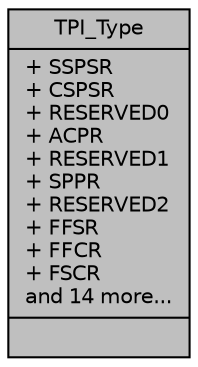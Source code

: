 digraph "TPI_Type"
{
  edge [fontname="Helvetica",fontsize="10",labelfontname="Helvetica",labelfontsize="10"];
  node [fontname="Helvetica",fontsize="10",shape=record];
  Node1 [label="{TPI_Type\n|+ SSPSR\l+ CSPSR\l+ RESERVED0\l+ ACPR\l+ RESERVED1\l+ SPPR\l+ RESERVED2\l+ FFSR\l+ FFCR\l+ FSCR\land 14 more...\l|}",height=0.2,width=0.4,color="black", fillcolor="grey75", style="filled", fontcolor="black"];
}
